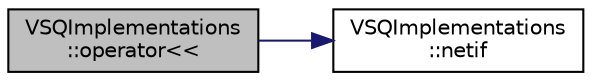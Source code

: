 digraph "VSQImplementations::operator&lt;&lt;"
{
 // LATEX_PDF_SIZE
  edge [fontname="Helvetica",fontsize="10",labelfontname="Helvetica",labelfontsize="10"];
  node [fontname="Helvetica",fontsize="10",shape=record];
  rankdir="LR";
  Node1 [label="VSQImplementations\l::operator\<\<",height=0.2,width=0.4,color="black", fillcolor="grey75", style="filled", fontcolor="black",tooltip="Add network interface implementation."];
  Node1 -> Node2 [color="midnightblue",fontsize="10",style="solid",fontname="Helvetica"];
  Node2 [label="VSQImplementations\l::netif",height=0.2,width=0.4,color="black", fillcolor="white", style="filled",URL="$class_v_s_q_implementations.html#a07ecf700e173ab10394155d3dc663758",tooltip="Initialised network interface implementation."];
}
